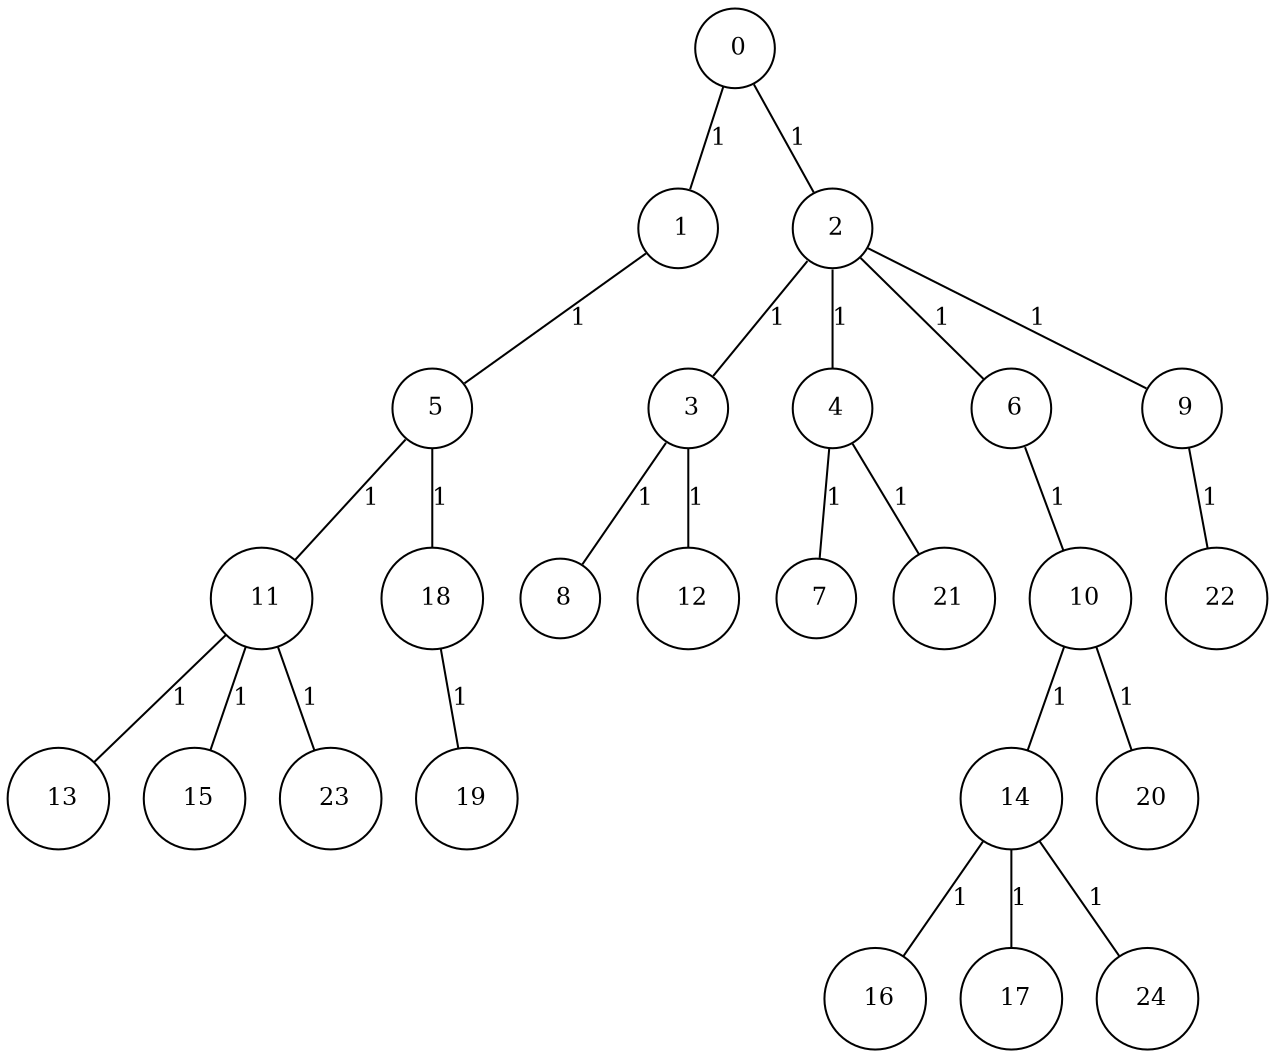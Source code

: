 graph G {
size="8.5,11;"
ratio = "expand;"
fixedsize="true;"
overlap="scale;"
node[shape=circle,width=.12,hight=.12,fontsize=12]
edge[fontsize=12]

0[label=" 0" color=black, pos="2.273735,2.857004!"];
1[label=" 1" color=black, pos="0.1324853,0.97612005!"];
2[label=" 2" color=black, pos="1.9892581,0.67519682!"];
3[label=" 3" color=black, pos="1.7004347,1.6398442!"];
4[label=" 4" color=black, pos="0.77250404,0.29621573!"];
5[label=" 5" color=black, pos="1.4347155,1.0737701!"];
6[label=" 6" color=black, pos="0.61139875,2.8294458!"];
7[label=" 7" color=black, pos="0.89024608,0.45794655!"];
8[label=" 8" color=black, pos="0.87204878,1.4579661!"];
9[label=" 9" color=black, pos="0.60421371,2.4141999!"];
10[label=" 10" color=black, pos="2.1673997,2.5019025!"];
11[label=" 11" color=black, pos="1.362548,1.9460511!"];
12[label=" 12" color=black, pos="0.21361251,0.64325357!"];
13[label=" 13" color=black, pos="2.7789085,2.2623753!"];
14[label=" 14" color=black, pos="0.5608754,1.6926247!"];
15[label=" 15" color=black, pos="1.5699518,0.61510259!"];
16[label=" 16" color=black, pos="1.4655218,2.4465347!"];
17[label=" 17" color=black, pos="2.5071547,2.6632073!"];
18[label=" 18" color=black, pos="0.95013124,0.54238889!"];
19[label=" 19" color=black, pos="0.30685652,1.4477313!"];
20[label=" 20" color=black, pos="1.7307068,2.168797!"];
21[label=" 21" color=black, pos="1.8080086,1.8999226!"];
22[label=" 22" color=black, pos="1.5229934,2.8200055!"];
23[label=" 23" color=black, pos="2.7431185,1.5349458!"];
24[label=" 24" color=black, pos="0.50817672,0.27837577!"];
0--1[label="1"]
0--2[label="1"]
1--5[label="1"]
2--3[label="1"]
2--4[label="1"]
2--6[label="1"]
2--9[label="1"]
3--8[label="1"]
3--12[label="1"]
4--7[label="1"]
4--21[label="1"]
5--11[label="1"]
5--18[label="1"]
6--10[label="1"]
9--22[label="1"]
10--14[label="1"]
10--20[label="1"]
11--13[label="1"]
11--15[label="1"]
11--23[label="1"]
14--16[label="1"]
14--17[label="1"]
14--24[label="1"]
18--19[label="1"]

}
